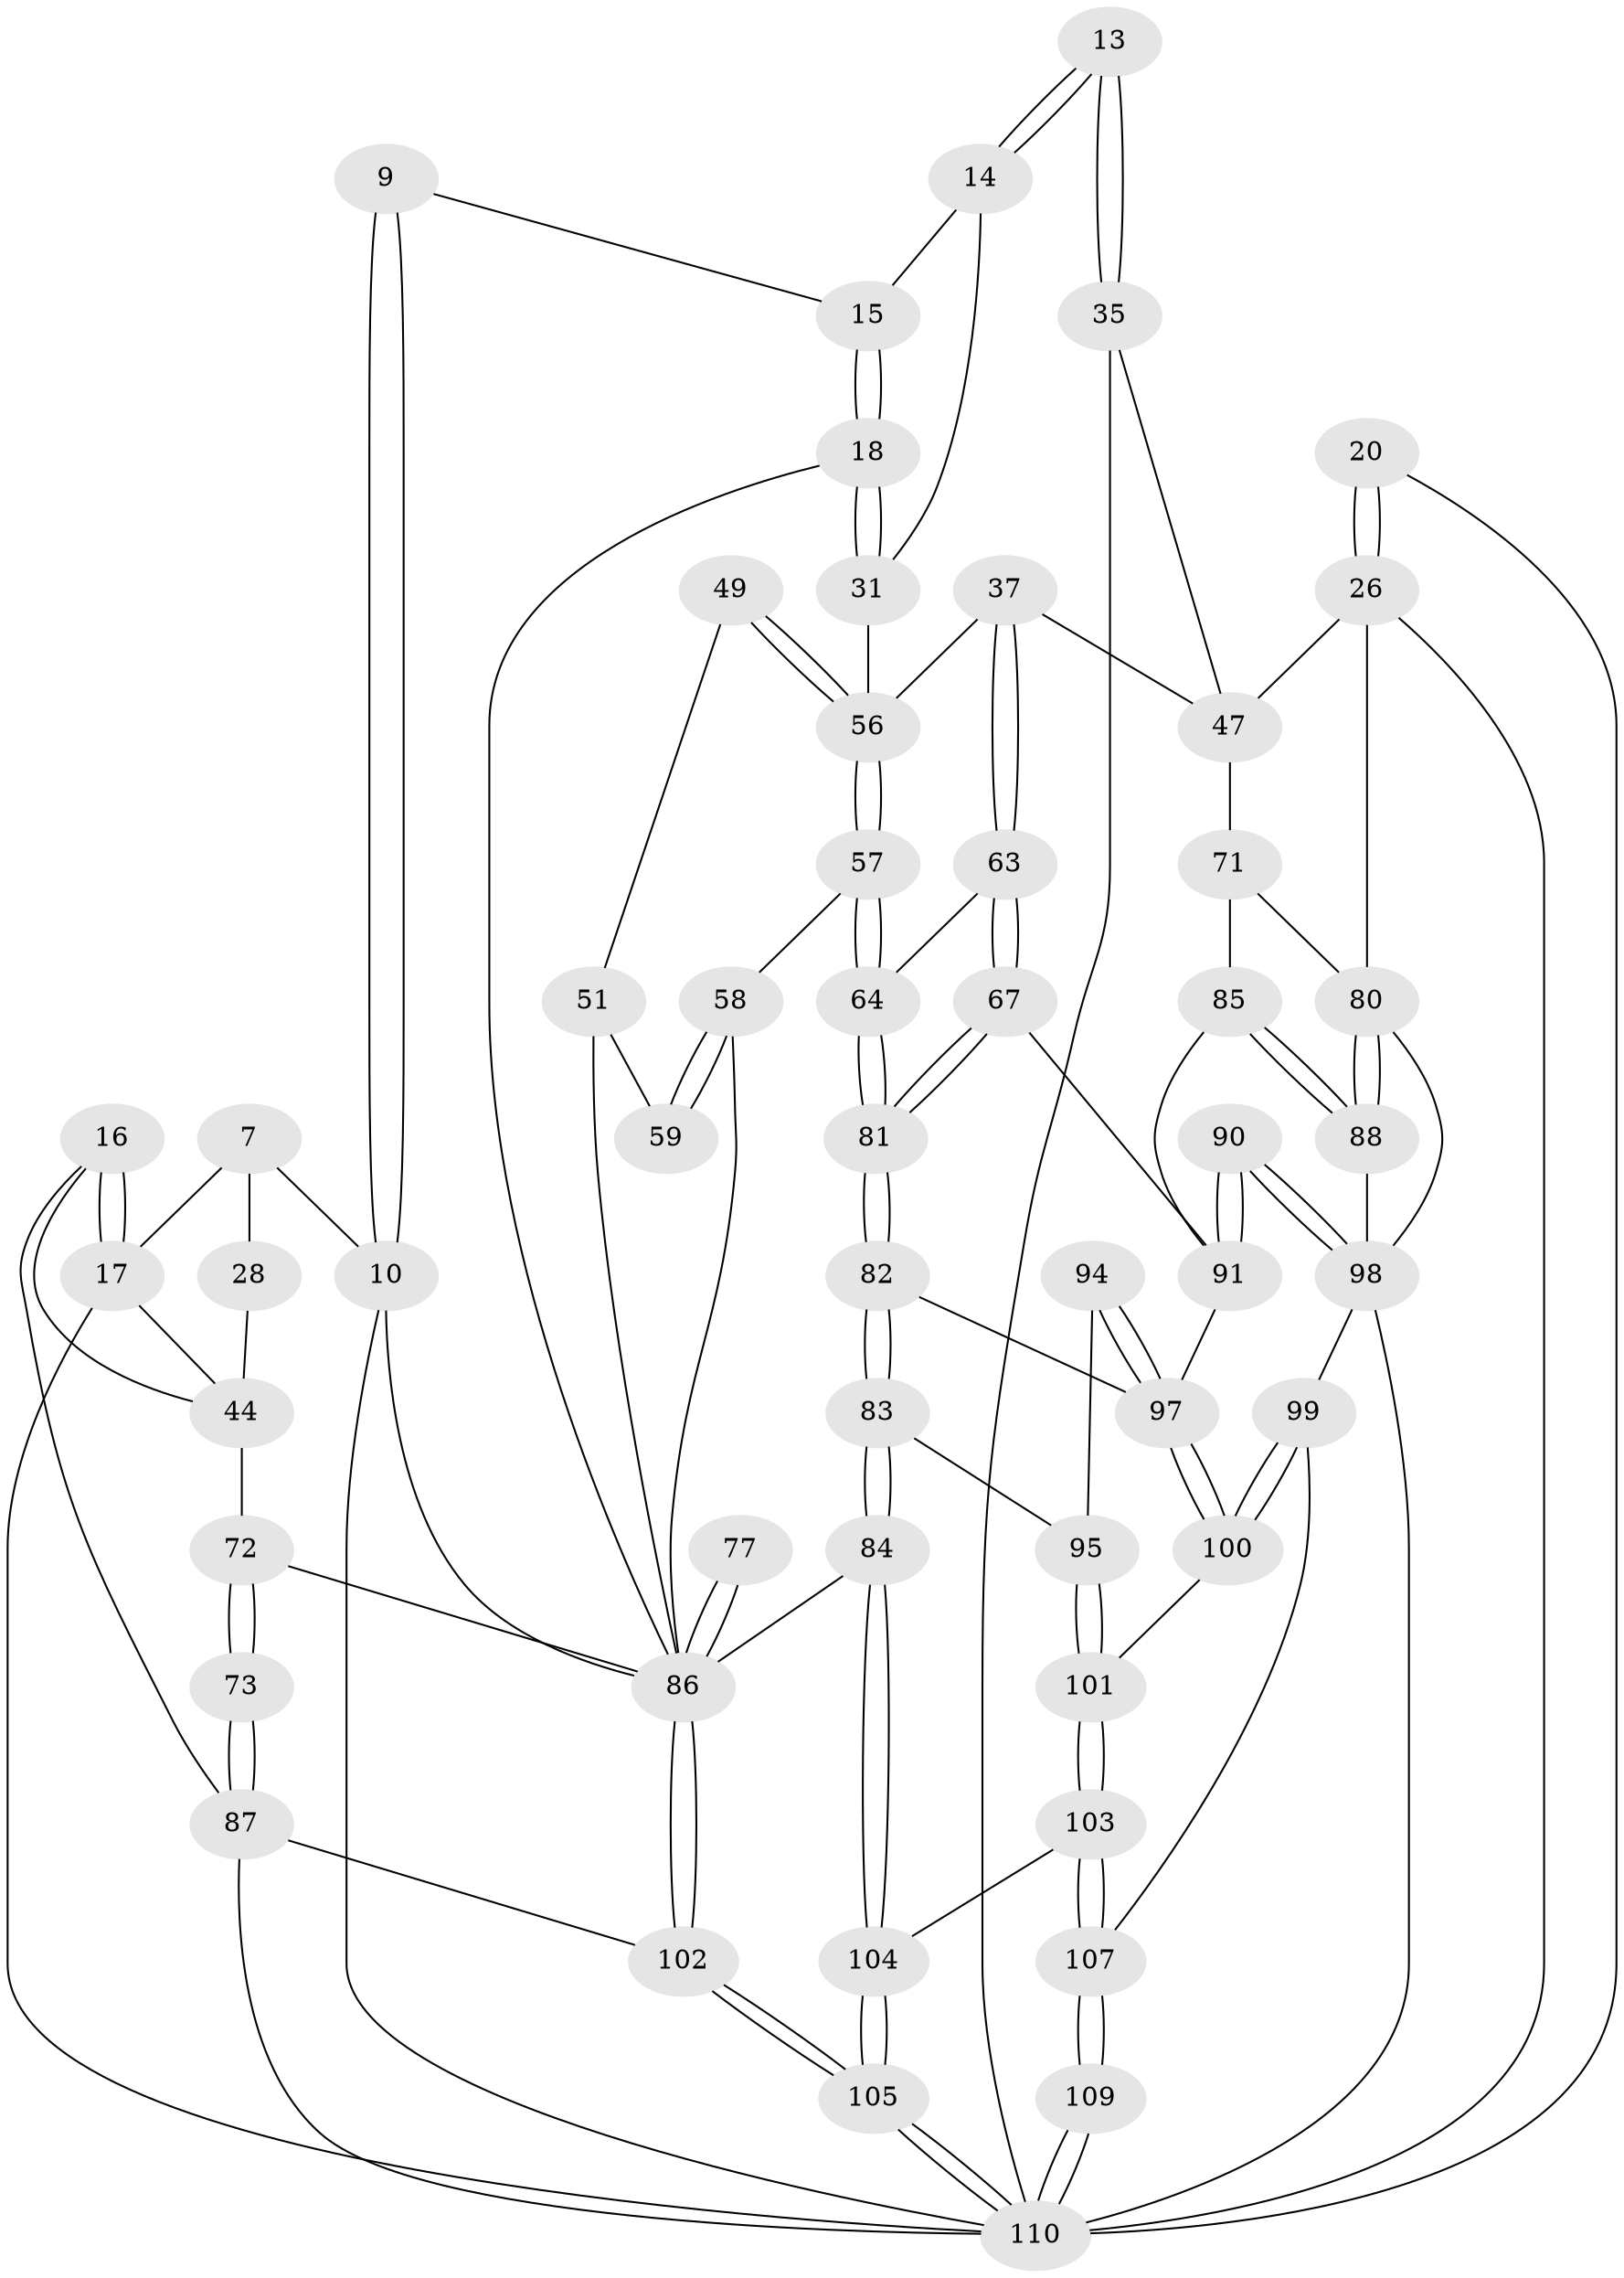 // original degree distribution, {3: 0.02727272727272727, 4: 0.23636363636363636, 5: 0.5181818181818182, 6: 0.21818181818181817}
// Generated by graph-tools (version 1.1) at 2025/02/03/09/25 05:02:21]
// undirected, 55 vertices, 126 edges
graph export_dot {
graph [start="1"]
  node [color=gray90,style=filled];
  7 [pos="+0.29535072244467303+0.16953116196611756"];
  9 [pos="+0.5240004399301916+0.03603152917824975"];
  10 [pos="+0.34766372347514524+0.1882081799893286",super="+6+2"];
  13 [pos="+0.7269968290784918+0.15042266728169779"];
  14 [pos="+0.6281388732373924+0.15010785534659835"];
  15 [pos="+0.5429254168841573+0.09512499317892387"];
  16 [pos="+0+0.0778047242321717"];
  17 [pos="+0.08157594930695021+0.11196179202554316",super="+8"];
  18 [pos="+0.441445132532233+0.23916449920462385"];
  20 [pos="+1+0"];
  26 [pos="+1+0.33079470805005856",super="+25+21"];
  28 [pos="+0.13674882031085417+0.18862883805805403",super="+27"];
  31 [pos="+0.4450207513734573+0.24248444422988044",super="+30"];
  35 [pos="+0.7265435962997174+0.3283223071277907",super="+24+12"];
  37 [pos="+0.6720361577867912+0.34680507130375227"];
  44 [pos="+0.21884295975258547+0.3606282063807411",super="+34+32+33"];
  47 [pos="+0.9174634688066705+0.2972094514007941",super="+46+23+36"];
  49 [pos="+0.4992227274565985+0.3121397720294527"];
  51 [pos="+0.4135500877160483+0.4059501025215711",super="+50"];
  56 [pos="+0.5413487598354227+0.4410267785645626",super="+38+39+48"];
  57 [pos="+0.5395864276561343+0.47367111076523116"];
  58 [pos="+0.5155573084974945+0.46935163362967386"];
  59 [pos="+0.4907222703046114+0.4425332983800385"];
  63 [pos="+0.6003773270277867+0.4686600537073041"];
  64 [pos="+0.5433665667367573+0.4768727428380072"];
  67 [pos="+0.6658723027466357+0.5153349667621008"];
  71 [pos="+0.9186678217068692+0.5300497911089717",super="+69+55"];
  72 [pos="+0+0.5646445266027134",super="+62"];
  73 [pos="+0+0.6261366879157042"];
  77 [pos="+0.3437159788532032+0.6615522194467376"];
  80 [pos="+1+0.740875434745256",super="+70+61"];
  81 [pos="+0.5387152146777153+0.5950258916342113"];
  82 [pos="+0.538213085433247+0.5972516882308362"];
  83 [pos="+0.4638355816202699+0.6545753868178972"];
  84 [pos="+0.41278342147994246+0.673465850077043"];
  85 [pos="+0.8562898299013297+0.5654903995900298",super="+65"];
  86 [pos="+0.16072621929744563+0.7281208112948089",super="+75+74+76"];
  87 [pos="+0+0.6509967886895941"];
  88 [pos="+0.8793811682387405+0.6076482073667826"];
  90 [pos="+0.8191359884943954+0.6955041888957583"];
  91 [pos="+0.7281676948885253+0.5790483997331308",super="+66"];
  94 [pos="+0.6198600808517938+0.676876845843913"];
  95 [pos="+0.5676380456632242+0.7039820174686572"];
  97 [pos="+0.6971891166730261+0.7580860551324756",super="+92+93"];
  98 [pos="+0.809076853766725+0.7964911769945768",super="+96+89"];
  99 [pos="+0.7271604552496957+0.7971148615866889"];
  100 [pos="+0.700720275596794+0.7802091780956403"];
  101 [pos="+0.6291347221386954+0.7933150163157404"];
  102 [pos="+0.12974336127770117+0.7447078475453409"];
  103 [pos="+0.5238629366906501+0.8531987343158409"];
  104 [pos="+0.44592805584737966+0.7894420405665752"];
  105 [pos="+0.23794546102291325+0.9786182679258779"];
  107 [pos="+0.5340678975325739+0.9492712106636121",super="+106"];
  109 [pos="+0.5023152239662552+1",super="+108"];
  110 [pos="+0.25453846196092494+1",super="+78"];
  7 -- 17;
  7 -- 10;
  7 -- 28;
  9 -- 10 [weight=2];
  9 -- 10;
  9 -- 15;
  10 -- 86;
  10 -- 110;
  13 -- 14;
  13 -- 14;
  13 -- 35 [weight=2];
  13 -- 35;
  14 -- 15;
  14 -- 31;
  15 -- 18;
  15 -- 18;
  16 -- 17 [weight=2];
  16 -- 17;
  16 -- 87;
  16 -- 44;
  17 -- 44;
  17 -- 110;
  18 -- 31;
  18 -- 31;
  18 -- 86;
  20 -- 26 [weight=2];
  20 -- 26;
  20 -- 110;
  26 -- 47 [weight=2];
  26 -- 80;
  26 -- 110;
  28 -- 44 [weight=3];
  31 -- 56 [weight=2];
  35 -- 47 [weight=2];
  35 -- 110;
  37 -- 63;
  37 -- 63;
  37 -- 56;
  37 -- 47;
  44 -- 72 [weight=2];
  47 -- 71 [weight=2];
  49 -- 56 [weight=2];
  49 -- 56;
  49 -- 51;
  51 -- 59 [weight=2];
  51 -- 86;
  56 -- 57;
  56 -- 57;
  57 -- 58;
  57 -- 64;
  57 -- 64;
  58 -- 59;
  58 -- 59;
  58 -- 86;
  63 -- 64;
  63 -- 67;
  63 -- 67;
  64 -- 81;
  64 -- 81;
  67 -- 81;
  67 -- 81;
  67 -- 91;
  71 -- 85 [weight=2];
  71 -- 80 [weight=2];
  72 -- 73 [weight=2];
  72 -- 73;
  72 -- 86 [weight=2];
  73 -- 87;
  73 -- 87;
  77 -- 86 [weight=3];
  77 -- 86;
  80 -- 88;
  80 -- 88;
  80 -- 98;
  81 -- 82;
  81 -- 82;
  82 -- 83;
  82 -- 83;
  82 -- 97;
  83 -- 84;
  83 -- 84;
  83 -- 95;
  84 -- 104;
  84 -- 104;
  84 -- 86;
  85 -- 88;
  85 -- 88;
  85 -- 91;
  86 -- 102;
  86 -- 102;
  87 -- 102;
  87 -- 110;
  88 -- 98;
  90 -- 91;
  90 -- 91;
  90 -- 98 [weight=2];
  90 -- 98;
  91 -- 97;
  94 -- 95;
  94 -- 97 [weight=2];
  94 -- 97;
  95 -- 101;
  95 -- 101;
  97 -- 100;
  97 -- 100;
  98 -- 99;
  98 -- 110;
  99 -- 100;
  99 -- 100;
  99 -- 107;
  100 -- 101;
  101 -- 103;
  101 -- 103;
  102 -- 105;
  102 -- 105;
  103 -- 104;
  103 -- 107;
  103 -- 107;
  104 -- 105;
  104 -- 105;
  105 -- 110;
  105 -- 110;
  107 -- 109 [weight=2];
  107 -- 109;
  109 -- 110 [weight=2];
  109 -- 110;
}
